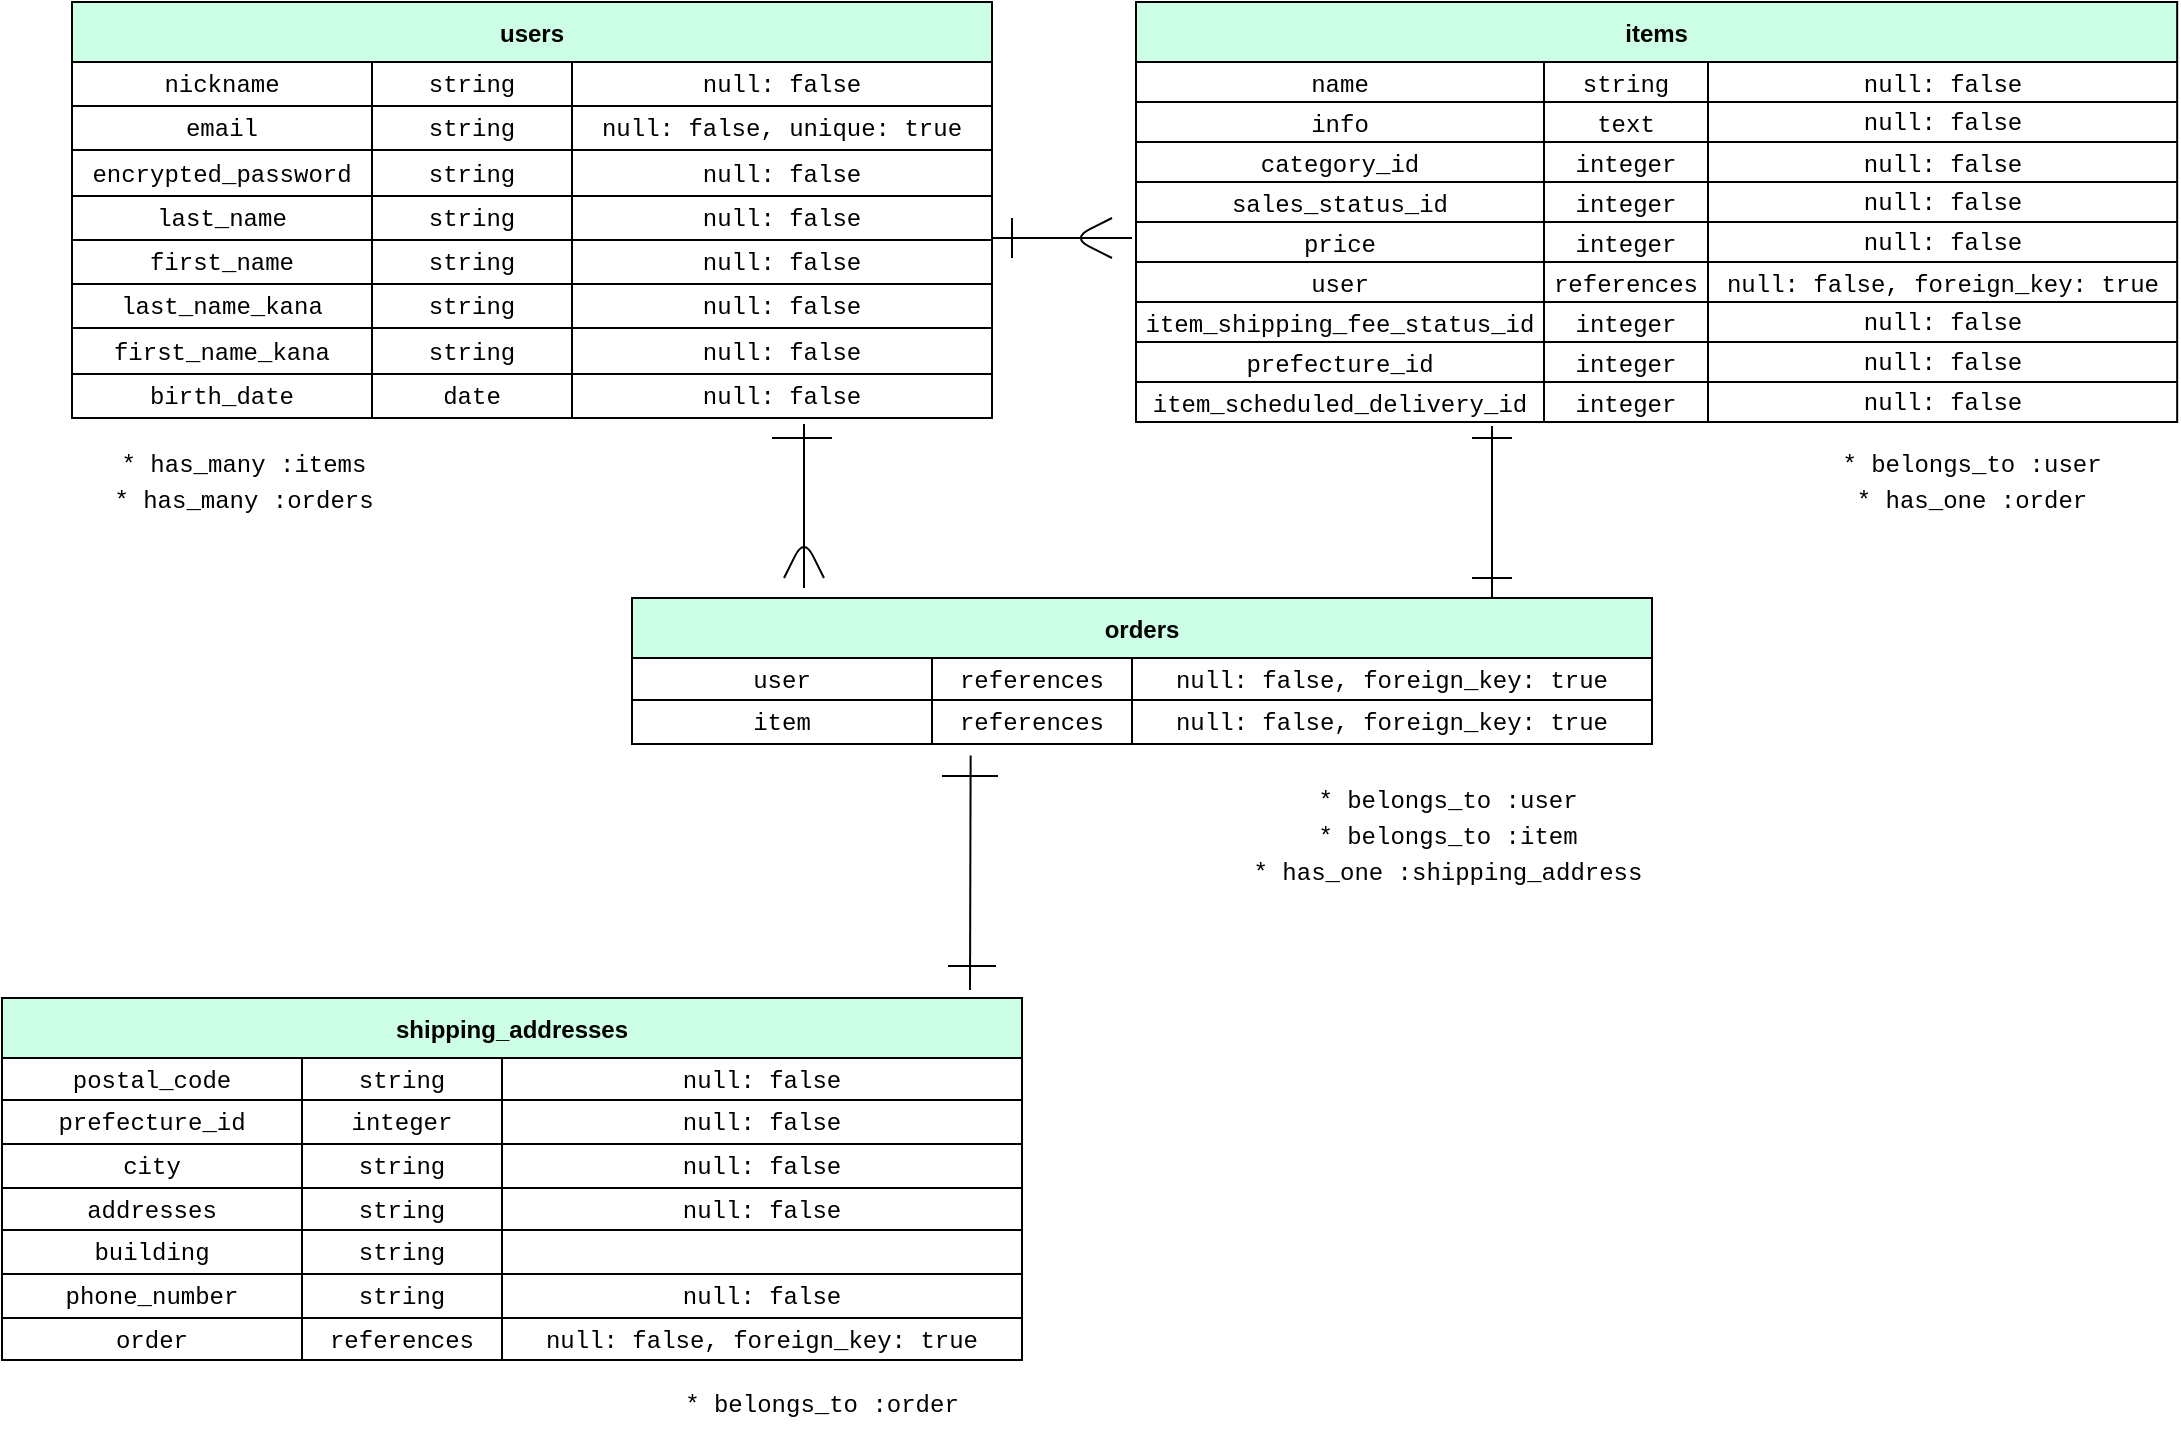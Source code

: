 <mxfile>
    <diagram id="tbQyLyStf-BegaOqwiTd" name="ページ1">
        <mxGraphModel dx="2723" dy="716" grid="0" gridSize="10" guides="1" tooltips="1" connect="1" arrows="1" fold="1" page="1" pageScale="1" pageWidth="1169" pageHeight="827" background="none" math="0" shadow="0">
            <root>
                <mxCell id="0"/>
                <mxCell id="1" parent="0"/>
                <mxCell id="0VASlzIIxc-0mpL93KXF-97" value="" style="shape=partialRectangle;html=1;whiteSpace=wrap;connectable=0;fillColor=none;top=0;left=0;bottom=0;right=0;overflow=hidden;pointerEvents=1;fontColor=#000000;" parent="1" vertex="1">
                    <mxGeometry x="-231" y="121" width="151" height="20" as="geometry"/>
                </mxCell>
                <mxCell id="0VASlzIIxc-0mpL93KXF-100" value="" style="shape=partialRectangle;html=1;whiteSpace=wrap;connectable=0;fillColor=none;top=0;left=0;bottom=0;right=0;overflow=hidden;pointerEvents=1;fontColor=#000000;" parent="1" vertex="1">
                    <mxGeometry x="-221" y="131" width="151" height="20" as="geometry"/>
                </mxCell>
                <mxCell id="0VASlzIIxc-0mpL93KXF-101" value="users" style="shape=table;startSize=30;container=1;collapsible=0;childLayout=tableLayout;fontStyle=1;align=center;pointerEvents=1;strokeWidth=1;fillColor=#CCFFE6;swimlaneFillColor=#ffffff;fontColor=#000000;strokeColor=#000000;" parent="1" vertex="1">
                    <mxGeometry x="-1090" y="53" width="460" height="208" as="geometry"/>
                </mxCell>
                <mxCell id="0VASlzIIxc-0mpL93KXF-102" value="" style="shape=partialRectangle;html=1;whiteSpace=wrap;collapsible=0;dropTarget=0;pointerEvents=0;fillColor=none;top=0;left=0;bottom=0;right=0;points=[[0,0.5],[1,0.5]];portConstraint=eastwest;fontColor=#000000;" parent="0VASlzIIxc-0mpL93KXF-101" vertex="1">
                    <mxGeometry y="30" width="460" height="22" as="geometry"/>
                </mxCell>
                <mxCell id="0VASlzIIxc-0mpL93KXF-103" value="&lt;div style=&quot;font-family: menlo, monaco, &amp;quot;courier new&amp;quot;, monospace; line-height: 18px;&quot;&gt;nickname&lt;/div&gt;" style="shape=partialRectangle;html=1;whiteSpace=wrap;connectable=0;fillColor=none;top=0;left=0;bottom=0;right=0;overflow=hidden;pointerEvents=1;fontColor=#000000;" parent="0VASlzIIxc-0mpL93KXF-102" vertex="1">
                    <mxGeometry width="150" height="22" as="geometry"/>
                </mxCell>
                <mxCell id="0VASlzIIxc-0mpL93KXF-104" value="&lt;div style=&quot;font-family: menlo, monaco, &amp;quot;courier new&amp;quot;, monospace; line-height: 18px;&quot;&gt;string&lt;/div&gt;" style="shape=partialRectangle;html=1;whiteSpace=wrap;connectable=0;fillColor=none;top=0;left=0;bottom=0;right=0;overflow=hidden;pointerEvents=1;fontColor=#000000;" parent="0VASlzIIxc-0mpL93KXF-102" vertex="1">
                    <mxGeometry x="150" width="100" height="22" as="geometry"/>
                </mxCell>
                <mxCell id="0VASlzIIxc-0mpL93KXF-105" value="&lt;div style=&quot;font-family: &amp;#34;menlo&amp;#34; , &amp;#34;monaco&amp;#34; , &amp;#34;courier new&amp;#34; , monospace ; line-height: 18px&quot;&gt;null: false&lt;/div&gt;" style="shape=partialRectangle;html=1;whiteSpace=wrap;connectable=0;fillColor=none;top=0;left=0;bottom=0;right=0;overflow=hidden;pointerEvents=1;fontColor=#000000;" parent="0VASlzIIxc-0mpL93KXF-102" vertex="1">
                    <mxGeometry x="250" width="210" height="22" as="geometry"/>
                </mxCell>
                <mxCell id="0VASlzIIxc-0mpL93KXF-106" value="" style="shape=partialRectangle;html=1;whiteSpace=wrap;collapsible=0;dropTarget=0;pointerEvents=0;fillColor=none;top=0;left=0;bottom=0;right=0;points=[[0,0.5],[1,0.5]];portConstraint=eastwest;fontColor=#000000;" parent="0VASlzIIxc-0mpL93KXF-101" vertex="1">
                    <mxGeometry y="52" width="460" height="22" as="geometry"/>
                </mxCell>
                <mxCell id="0VASlzIIxc-0mpL93KXF-107" value="&lt;div style=&quot;font-family: menlo, monaco, &amp;quot;courier new&amp;quot;, monospace; font-weight: normal; font-size: 12px; line-height: 18px;&quot;&gt;&lt;div style=&quot;font-family: &amp;quot;menlo&amp;quot; , &amp;quot;monaco&amp;quot; , &amp;quot;courier new&amp;quot; , monospace ; line-height: 18px&quot;&gt;email&lt;/div&gt;&lt;/div&gt;" style="shape=partialRectangle;html=1;whiteSpace=wrap;connectable=0;fillColor=none;top=0;left=0;bottom=0;right=0;overflow=hidden;pointerEvents=1;fontColor=#000000;" parent="0VASlzIIxc-0mpL93KXF-106" vertex="1">
                    <mxGeometry width="150" height="22" as="geometry"/>
                </mxCell>
                <mxCell id="0VASlzIIxc-0mpL93KXF-108" value="&lt;div style=&quot;font-family: menlo, monaco, &amp;quot;courier new&amp;quot;, monospace; line-height: 18px;&quot;&gt;string&lt;/div&gt;" style="shape=partialRectangle;html=1;whiteSpace=wrap;connectable=0;fillColor=none;top=0;left=0;bottom=0;right=0;overflow=hidden;pointerEvents=1;fontColor=#000000;" parent="0VASlzIIxc-0mpL93KXF-106" vertex="1">
                    <mxGeometry x="150" width="100" height="22" as="geometry"/>
                </mxCell>
                <mxCell id="0VASlzIIxc-0mpL93KXF-109" value="&lt;span style=&quot;font-family: menlo, monaco, &amp;quot;courier new&amp;quot;, monospace;&quot;&gt;null: false, unique: true&lt;/span&gt;" style="shape=partialRectangle;html=1;whiteSpace=wrap;connectable=0;fillColor=none;top=0;left=0;bottom=0;right=0;overflow=hidden;pointerEvents=1;fontColor=#000000;" parent="0VASlzIIxc-0mpL93KXF-106" vertex="1">
                    <mxGeometry x="250" width="210" height="22" as="geometry"/>
                </mxCell>
                <mxCell id="0VASlzIIxc-0mpL93KXF-110" value="" style="shape=partialRectangle;html=1;whiteSpace=wrap;collapsible=0;dropTarget=0;pointerEvents=0;fillColor=none;top=0;left=0;bottom=0;right=0;points=[[0,0.5],[1,0.5]];portConstraint=eastwest;fontColor=#000000;" parent="0VASlzIIxc-0mpL93KXF-101" vertex="1">
                    <mxGeometry y="74" width="460" height="23" as="geometry"/>
                </mxCell>
                <mxCell id="0VASlzIIxc-0mpL93KXF-111" value="&lt;div style=&quot;font-family: menlo, monaco, &amp;quot;courier new&amp;quot;, monospace; line-height: 18px;&quot;&gt;encrypted_password&lt;/div&gt;" style="shape=partialRectangle;html=1;whiteSpace=wrap;connectable=0;fillColor=none;top=0;left=0;bottom=0;right=0;overflow=hidden;pointerEvents=1;fontColor=#000000;" parent="0VASlzIIxc-0mpL93KXF-110" vertex="1">
                    <mxGeometry width="150" height="23" as="geometry"/>
                </mxCell>
                <mxCell id="0VASlzIIxc-0mpL93KXF-112" value="&lt;div style=&quot;font-family: menlo, monaco, &amp;quot;courier new&amp;quot;, monospace; line-height: 18px;&quot;&gt;string&lt;/div&gt;" style="shape=partialRectangle;html=1;whiteSpace=wrap;connectable=0;fillColor=none;top=0;left=0;bottom=0;right=0;overflow=hidden;pointerEvents=1;fontColor=#000000;" parent="0VASlzIIxc-0mpL93KXF-110" vertex="1">
                    <mxGeometry x="150" width="100" height="23" as="geometry"/>
                </mxCell>
                <mxCell id="0VASlzIIxc-0mpL93KXF-113" value="&lt;meta charset=&quot;utf-8&quot;&gt;&lt;div style=&quot;font-family: menlo, monaco, &amp;quot;courier new&amp;quot;, monospace; font-weight: normal; font-size: 12px; line-height: 18px;&quot;&gt;&lt;div&gt;&lt;span style=&quot;&quot;&gt;null: false&lt;/span&gt;&lt;/div&gt;&lt;/div&gt;" style="shape=partialRectangle;html=1;whiteSpace=wrap;connectable=0;fillColor=none;top=0;left=0;bottom=0;right=0;overflow=hidden;pointerEvents=1;fontColor=#000000;" parent="0VASlzIIxc-0mpL93KXF-110" vertex="1">
                    <mxGeometry x="250" width="210" height="23" as="geometry"/>
                </mxCell>
                <mxCell id="0VASlzIIxc-0mpL93KXF-118" style="shape=partialRectangle;html=1;whiteSpace=wrap;collapsible=0;dropTarget=0;pointerEvents=0;fillColor=none;top=0;left=0;bottom=0;right=0;points=[[0,0.5],[1,0.5]];portConstraint=eastwest;fontColor=#000000;" parent="0VASlzIIxc-0mpL93KXF-101" vertex="1">
                    <mxGeometry y="97" width="460" height="22" as="geometry"/>
                </mxCell>
                <mxCell id="0VASlzIIxc-0mpL93KXF-119" value="&lt;div style=&quot;font-family: menlo, monaco, &amp;quot;courier new&amp;quot;, monospace; line-height: 18px;&quot;&gt;last_name&lt;/div&gt;" style="shape=partialRectangle;html=1;whiteSpace=wrap;connectable=0;fillColor=none;top=0;left=0;bottom=0;right=0;overflow=hidden;pointerEvents=1;fontColor=#000000;" parent="0VASlzIIxc-0mpL93KXF-118" vertex="1">
                    <mxGeometry width="150" height="22" as="geometry"/>
                </mxCell>
                <mxCell id="0VASlzIIxc-0mpL93KXF-120" value="&lt;div style=&quot;font-family: menlo, monaco, &amp;quot;courier new&amp;quot;, monospace; line-height: 18px;&quot;&gt;string&lt;/div&gt;" style="shape=partialRectangle;html=1;whiteSpace=wrap;connectable=0;fillColor=none;top=0;left=0;bottom=0;right=0;overflow=hidden;pointerEvents=1;fontColor=#000000;" parent="0VASlzIIxc-0mpL93KXF-118" vertex="1">
                    <mxGeometry x="150" width="100" height="22" as="geometry"/>
                </mxCell>
                <mxCell id="0VASlzIIxc-0mpL93KXF-121" value="&lt;span style=&quot;font-family: menlo, monaco, &amp;quot;courier new&amp;quot;, monospace;&quot;&gt;null: false&lt;/span&gt;" style="shape=partialRectangle;html=1;whiteSpace=wrap;connectable=0;fillColor=none;top=0;left=0;bottom=0;right=0;overflow=hidden;pointerEvents=1;fontColor=#000000;" parent="0VASlzIIxc-0mpL93KXF-118" vertex="1">
                    <mxGeometry x="250" width="210" height="22" as="geometry"/>
                </mxCell>
                <mxCell id="0VASlzIIxc-0mpL93KXF-122" style="shape=partialRectangle;html=1;whiteSpace=wrap;collapsible=0;dropTarget=0;pointerEvents=0;fillColor=none;top=0;left=0;bottom=0;right=0;points=[[0,0.5],[1,0.5]];portConstraint=eastwest;fontColor=#000000;" parent="0VASlzIIxc-0mpL93KXF-101" vertex="1">
                    <mxGeometry y="119" width="460" height="22" as="geometry"/>
                </mxCell>
                <mxCell id="0VASlzIIxc-0mpL93KXF-123" value="&lt;div style=&quot;font-family: menlo, monaco, &amp;quot;courier new&amp;quot;, monospace; line-height: 18px;&quot;&gt;first_name&lt;/div&gt;" style="shape=partialRectangle;html=1;whiteSpace=wrap;connectable=0;fillColor=none;top=0;left=0;bottom=0;right=0;overflow=hidden;pointerEvents=1;fontColor=#000000;" parent="0VASlzIIxc-0mpL93KXF-122" vertex="1">
                    <mxGeometry width="150" height="22" as="geometry"/>
                </mxCell>
                <mxCell id="0VASlzIIxc-0mpL93KXF-124" value="&lt;div style=&quot;font-family: menlo, monaco, &amp;quot;courier new&amp;quot;, monospace; line-height: 18px;&quot;&gt;string&lt;/div&gt;" style="shape=partialRectangle;html=1;whiteSpace=wrap;connectable=0;fillColor=none;top=0;left=0;bottom=0;right=0;overflow=hidden;pointerEvents=1;fontColor=#000000;" parent="0VASlzIIxc-0mpL93KXF-122" vertex="1">
                    <mxGeometry x="150" width="100" height="22" as="geometry"/>
                </mxCell>
                <mxCell id="0VASlzIIxc-0mpL93KXF-125" value="&lt;span style=&quot;font-family: menlo, monaco, &amp;quot;courier new&amp;quot;, monospace;&quot;&gt;null: false&lt;/span&gt;" style="shape=partialRectangle;html=1;whiteSpace=wrap;connectable=0;fillColor=none;top=0;left=0;bottom=0;right=0;overflow=hidden;pointerEvents=1;fontColor=#000000;" parent="0VASlzIIxc-0mpL93KXF-122" vertex="1">
                    <mxGeometry x="250" width="210" height="22" as="geometry"/>
                </mxCell>
                <mxCell id="0VASlzIIxc-0mpL93KXF-126" style="shape=partialRectangle;html=1;whiteSpace=wrap;collapsible=0;dropTarget=0;pointerEvents=0;fillColor=none;top=0;left=0;bottom=0;right=0;points=[[0,0.5],[1,0.5]];portConstraint=eastwest;fontColor=#000000;" parent="0VASlzIIxc-0mpL93KXF-101" vertex="1">
                    <mxGeometry y="141" width="460" height="22" as="geometry"/>
                </mxCell>
                <mxCell id="0VASlzIIxc-0mpL93KXF-127" value="&lt;div style=&quot;font-family: menlo, monaco, &amp;quot;courier new&amp;quot;, monospace; line-height: 18px;&quot;&gt;last_name_kana&lt;/div&gt;" style="shape=partialRectangle;html=1;whiteSpace=wrap;connectable=0;fillColor=none;top=0;left=0;bottom=0;right=0;overflow=hidden;pointerEvents=1;fontColor=#000000;" parent="0VASlzIIxc-0mpL93KXF-126" vertex="1">
                    <mxGeometry width="150" height="22" as="geometry"/>
                </mxCell>
                <mxCell id="0VASlzIIxc-0mpL93KXF-128" value="&lt;div style=&quot;font-family: menlo, monaco, &amp;quot;courier new&amp;quot;, monospace; line-height: 18px;&quot;&gt;string&lt;/div&gt;" style="shape=partialRectangle;html=1;whiteSpace=wrap;connectable=0;fillColor=none;top=0;left=0;bottom=0;right=0;overflow=hidden;pointerEvents=1;fontColor=#000000;" parent="0VASlzIIxc-0mpL93KXF-126" vertex="1">
                    <mxGeometry x="150" width="100" height="22" as="geometry"/>
                </mxCell>
                <mxCell id="0VASlzIIxc-0mpL93KXF-129" value="&lt;span style=&quot;font-family: menlo, monaco, &amp;quot;courier new&amp;quot;, monospace;&quot;&gt;null: false&lt;/span&gt;" style="shape=partialRectangle;html=1;whiteSpace=wrap;connectable=0;fillColor=none;top=0;left=0;bottom=0;right=0;overflow=hidden;pointerEvents=1;fontColor=#000000;" parent="0VASlzIIxc-0mpL93KXF-126" vertex="1">
                    <mxGeometry x="250" width="210" height="22" as="geometry"/>
                </mxCell>
                <mxCell id="0VASlzIIxc-0mpL93KXF-130" style="shape=partialRectangle;html=1;whiteSpace=wrap;collapsible=0;dropTarget=0;pointerEvents=0;fillColor=none;top=0;left=0;bottom=0;right=0;points=[[0,0.5],[1,0.5]];portConstraint=eastwest;fontColor=#000000;" parent="0VASlzIIxc-0mpL93KXF-101" vertex="1">
                    <mxGeometry y="163" width="460" height="23" as="geometry"/>
                </mxCell>
                <mxCell id="0VASlzIIxc-0mpL93KXF-131" value="&lt;meta charset=&quot;utf-8&quot;&gt;&lt;div style=&quot;font-family: menlo, monaco, &amp;quot;courier new&amp;quot;, monospace; font-weight: normal; font-size: 12px; line-height: 18px;&quot;&gt;&lt;div&gt;&lt;span style=&quot;&quot;&gt;first_name_kana&lt;/span&gt;&lt;/div&gt;&lt;/div&gt;" style="shape=partialRectangle;html=1;whiteSpace=wrap;connectable=0;fillColor=none;top=0;left=0;bottom=0;right=0;overflow=hidden;pointerEvents=1;fontColor=#000000;" parent="0VASlzIIxc-0mpL93KXF-130" vertex="1">
                    <mxGeometry width="150" height="23" as="geometry"/>
                </mxCell>
                <mxCell id="0VASlzIIxc-0mpL93KXF-132" value="&lt;div style=&quot;font-family: menlo, monaco, &amp;quot;courier new&amp;quot;, monospace; line-height: 18px;&quot;&gt;string&lt;/div&gt;" style="shape=partialRectangle;html=1;whiteSpace=wrap;connectable=0;fillColor=none;top=0;left=0;bottom=0;right=0;overflow=hidden;pointerEvents=1;fontColor=#000000;" parent="0VASlzIIxc-0mpL93KXF-130" vertex="1">
                    <mxGeometry x="150" width="100" height="23" as="geometry"/>
                </mxCell>
                <mxCell id="0VASlzIIxc-0mpL93KXF-133" value="&lt;span style=&quot;font-family: menlo, monaco, &amp;quot;courier new&amp;quot;, monospace;&quot;&gt;null: false&lt;/span&gt;" style="shape=partialRectangle;html=1;whiteSpace=wrap;connectable=0;fillColor=none;top=0;left=0;bottom=0;right=0;overflow=hidden;pointerEvents=1;fontColor=#000000;" parent="0VASlzIIxc-0mpL93KXF-130" vertex="1">
                    <mxGeometry x="250" width="210" height="23" as="geometry"/>
                </mxCell>
                <mxCell id="0VASlzIIxc-0mpL93KXF-134" style="shape=partialRectangle;html=1;whiteSpace=wrap;collapsible=0;dropTarget=0;pointerEvents=0;fillColor=none;top=0;left=0;bottom=0;right=0;points=[[0,0.5],[1,0.5]];portConstraint=eastwest;fontColor=#000000;" parent="0VASlzIIxc-0mpL93KXF-101" vertex="1">
                    <mxGeometry y="186" width="460" height="22" as="geometry"/>
                </mxCell>
                <mxCell id="0VASlzIIxc-0mpL93KXF-135" value="&lt;div style=&quot;font-family: &amp;#34;menlo&amp;#34; , &amp;#34;monaco&amp;#34; , &amp;#34;courier new&amp;#34; , monospace ; line-height: 18px&quot;&gt;birth_date&lt;/div&gt;" style="shape=partialRectangle;html=1;whiteSpace=wrap;connectable=0;fillColor=none;top=0;left=0;bottom=0;right=0;overflow=hidden;pointerEvents=1;fontColor=#000000;" parent="0VASlzIIxc-0mpL93KXF-134" vertex="1">
                    <mxGeometry width="150" height="22" as="geometry"/>
                </mxCell>
                <mxCell id="0VASlzIIxc-0mpL93KXF-136" value="&lt;div style=&quot;font-family: &amp;#34;menlo&amp;#34; , &amp;#34;monaco&amp;#34; , &amp;#34;courier new&amp;#34; , monospace ; line-height: 18px&quot;&gt;&lt;div style=&quot;font-family: &amp;#34;menlo&amp;#34; , &amp;#34;monaco&amp;#34; , &amp;#34;courier new&amp;#34; , monospace ; line-height: 18px&quot;&gt;date&lt;/div&gt;&lt;/div&gt;" style="shape=partialRectangle;html=1;whiteSpace=wrap;connectable=0;fillColor=none;top=0;left=0;bottom=0;right=0;overflow=hidden;pointerEvents=1;fontColor=#000000;" parent="0VASlzIIxc-0mpL93KXF-134" vertex="1">
                    <mxGeometry x="150" width="100" height="22" as="geometry"/>
                </mxCell>
                <mxCell id="0VASlzIIxc-0mpL93KXF-137" value="&lt;span style=&quot;font-family: menlo, monaco, &amp;quot;courier new&amp;quot;, monospace;&quot;&gt;null: false&lt;/span&gt;" style="shape=partialRectangle;html=1;whiteSpace=wrap;connectable=0;fillColor=none;top=0;left=0;bottom=0;right=0;overflow=hidden;pointerEvents=1;fontColor=#000000;" parent="0VASlzIIxc-0mpL93KXF-134" vertex="1">
                    <mxGeometry x="250" width="210" height="22" as="geometry"/>
                </mxCell>
                <mxCell id="0VASlzIIxc-0mpL93KXF-188" value="items" style="shape=table;startSize=30;container=1;collapsible=0;childLayout=tableLayout;fontStyle=1;align=center;pointerEvents=1;strokeWidth=1;fillColor=#CCFFE6;swimlaneFillColor=#ffffff;fontColor=#000000;strokeColor=#000000;" parent="1" vertex="1">
                    <mxGeometry x="-558" y="53" width="520.583" height="210" as="geometry"/>
                </mxCell>
                <mxCell id="0VASlzIIxc-0mpL93KXF-189" value="" style="shape=partialRectangle;html=1;whiteSpace=wrap;collapsible=0;dropTarget=0;pointerEvents=0;fillColor=none;top=0;left=0;bottom=0;right=0;points=[[0,0.5],[1,0.5]];portConstraint=eastwest;fontColor=#000000;" parent="0VASlzIIxc-0mpL93KXF-188" vertex="1">
                    <mxGeometry y="30" width="520.583" height="20" as="geometry"/>
                </mxCell>
                <mxCell id="0VASlzIIxc-0mpL93KXF-190" value="&lt;div style=&quot;font-family: menlo, monaco, &amp;quot;courier new&amp;quot;, monospace; line-height: 18px;&quot;&gt;name&lt;/div&gt;" style="shape=partialRectangle;html=1;whiteSpace=wrap;connectable=0;fillColor=none;top=0;left=0;bottom=0;right=0;overflow=hidden;pointerEvents=1;fontColor=#000000;" parent="0VASlzIIxc-0mpL93KXF-189" vertex="1">
                    <mxGeometry width="204" height="20" as="geometry"/>
                </mxCell>
                <mxCell id="0VASlzIIxc-0mpL93KXF-191" value="&lt;div style=&quot;font-family: menlo, monaco, &amp;quot;courier new&amp;quot;, monospace; line-height: 18px;&quot;&gt;string&lt;/div&gt;" style="shape=partialRectangle;html=1;whiteSpace=wrap;connectable=0;fillColor=none;top=0;left=0;bottom=0;right=0;overflow=hidden;pointerEvents=1;fontColor=#000000;" parent="0VASlzIIxc-0mpL93KXF-189" vertex="1">
                    <mxGeometry x="204" width="82" height="20" as="geometry"/>
                </mxCell>
                <mxCell id="0VASlzIIxc-0mpL93KXF-192" value="&lt;div style=&quot;font-family: menlo, monaco, &amp;quot;courier new&amp;quot;, monospace; line-height: 18px;&quot;&gt;null: false&lt;br&gt;&lt;/div&gt;" style="shape=partialRectangle;html=1;whiteSpace=wrap;connectable=0;fillColor=none;top=0;left=0;bottom=0;right=0;overflow=hidden;pointerEvents=1;fontColor=#000000;" parent="0VASlzIIxc-0mpL93KXF-189" vertex="1">
                    <mxGeometry x="286" width="235" height="20" as="geometry"/>
                </mxCell>
                <mxCell id="0VASlzIIxc-0mpL93KXF-193" value="" style="shape=partialRectangle;html=1;whiteSpace=wrap;collapsible=0;dropTarget=0;pointerEvents=0;fillColor=none;top=0;left=0;bottom=0;right=0;points=[[0,0.5],[1,0.5]];portConstraint=eastwest;fontColor=#000000;" parent="0VASlzIIxc-0mpL93KXF-188" vertex="1">
                    <mxGeometry y="50" width="520.583" height="20" as="geometry"/>
                </mxCell>
                <mxCell id="0VASlzIIxc-0mpL93KXF-194" value="&lt;div style=&quot;font-family: menlo, monaco, &amp;quot;courier new&amp;quot;, monospace; font-weight: normal; font-size: 12px; line-height: 18px;&quot;&gt;&lt;div style=&quot;font-family: &amp;quot;menlo&amp;quot; , &amp;quot;monaco&amp;quot; , &amp;quot;courier new&amp;quot; , monospace ; line-height: 18px&quot;&gt;info&lt;/div&gt;&lt;/div&gt;" style="shape=partialRectangle;html=1;whiteSpace=wrap;connectable=0;fillColor=none;top=0;left=0;bottom=0;right=0;overflow=hidden;pointerEvents=1;fontColor=#000000;" parent="0VASlzIIxc-0mpL93KXF-193" vertex="1">
                    <mxGeometry width="204" height="20" as="geometry"/>
                </mxCell>
                <mxCell id="0VASlzIIxc-0mpL93KXF-195" value="&lt;div style=&quot;font-family: menlo, monaco, &amp;quot;courier new&amp;quot;, monospace; line-height: 18px;&quot;&gt;text&lt;/div&gt;" style="shape=partialRectangle;html=1;whiteSpace=wrap;connectable=0;fillColor=none;top=0;left=0;bottom=0;right=0;overflow=hidden;pointerEvents=1;fontColor=#000000;" parent="0VASlzIIxc-0mpL93KXF-193" vertex="1">
                    <mxGeometry x="204" width="82" height="20" as="geometry"/>
                </mxCell>
                <mxCell id="0VASlzIIxc-0mpL93KXF-196" value="&lt;span style=&quot;font-family: menlo, monaco, &amp;quot;courier new&amp;quot;, monospace;&quot;&gt;null: false&lt;/span&gt;" style="shape=partialRectangle;html=1;whiteSpace=wrap;connectable=0;fillColor=none;top=0;left=0;bottom=0;right=0;overflow=hidden;pointerEvents=1;fontColor=#000000;" parent="0VASlzIIxc-0mpL93KXF-193" vertex="1">
                    <mxGeometry x="286" width="235" height="20" as="geometry"/>
                </mxCell>
                <mxCell id="0VASlzIIxc-0mpL93KXF-197" value="" style="shape=partialRectangle;html=1;whiteSpace=wrap;collapsible=0;dropTarget=0;pointerEvents=0;fillColor=none;top=0;left=0;bottom=0;right=0;points=[[0,0.5],[1,0.5]];portConstraint=eastwest;fontColor=#000000;" parent="0VASlzIIxc-0mpL93KXF-188" vertex="1">
                    <mxGeometry y="70" width="520.583" height="20" as="geometry"/>
                </mxCell>
                <mxCell id="0VASlzIIxc-0mpL93KXF-198" value="&lt;div style=&quot;font-family: &amp;#34;menlo&amp;#34; , &amp;#34;monaco&amp;#34; , &amp;#34;courier new&amp;#34; , monospace ; line-height: 18px&quot;&gt;category_id&lt;/div&gt;" style="shape=partialRectangle;html=1;whiteSpace=wrap;connectable=0;fillColor=none;top=0;left=0;bottom=0;right=0;overflow=hidden;pointerEvents=1;fontColor=#000000;" parent="0VASlzIIxc-0mpL93KXF-197" vertex="1">
                    <mxGeometry width="204" height="20" as="geometry"/>
                </mxCell>
                <mxCell id="0VASlzIIxc-0mpL93KXF-199" value="&lt;div style=&quot;font-family: &amp;#34;menlo&amp;#34; , &amp;#34;monaco&amp;#34; , &amp;#34;courier new&amp;#34; , monospace ; line-height: 18px&quot;&gt;integer&lt;/div&gt;" style="shape=partialRectangle;html=1;whiteSpace=wrap;connectable=0;fillColor=none;top=0;left=0;bottom=0;right=0;overflow=hidden;pointerEvents=1;fontColor=#000000;" parent="0VASlzIIxc-0mpL93KXF-197" vertex="1">
                    <mxGeometry x="204" width="82" height="20" as="geometry"/>
                </mxCell>
                <mxCell id="0VASlzIIxc-0mpL93KXF-200" value="&lt;meta charset=&quot;utf-8&quot;&gt;&lt;div style=&quot;font-family: menlo, monaco, &amp;quot;courier new&amp;quot;, monospace; font-weight: normal; font-size: 12px; line-height: 18px;&quot;&gt;&lt;div&gt;&lt;span style=&quot;&quot;&gt;null: false&lt;/span&gt;&lt;/div&gt;&lt;/div&gt;" style="shape=partialRectangle;html=1;whiteSpace=wrap;connectable=0;fillColor=none;top=0;left=0;bottom=0;right=0;overflow=hidden;pointerEvents=1;fontColor=#000000;" parent="0VASlzIIxc-0mpL93KXF-197" vertex="1">
                    <mxGeometry x="286" width="235" height="20" as="geometry"/>
                </mxCell>
                <mxCell id="0VASlzIIxc-0mpL93KXF-201" style="shape=partialRectangle;html=1;whiteSpace=wrap;collapsible=0;dropTarget=0;pointerEvents=0;fillColor=none;top=0;left=0;bottom=0;right=0;points=[[0,0.5],[1,0.5]];portConstraint=eastwest;fontColor=#000000;" parent="0VASlzIIxc-0mpL93KXF-188" vertex="1">
                    <mxGeometry y="90" width="520.583" height="20" as="geometry"/>
                </mxCell>
                <mxCell id="0VASlzIIxc-0mpL93KXF-202" value="&lt;div style=&quot;font-family: &amp;#34;menlo&amp;#34; , &amp;#34;monaco&amp;#34; , &amp;#34;courier new&amp;#34; , monospace ; line-height: 18px&quot;&gt;&lt;div style=&quot;font-family: &amp;#34;menlo&amp;#34; , &amp;#34;monaco&amp;#34; , &amp;#34;courier new&amp;#34; , monospace ; line-height: 18px&quot;&gt;sales_status_id&lt;/div&gt;&lt;/div&gt;" style="shape=partialRectangle;html=1;whiteSpace=wrap;connectable=0;fillColor=none;top=0;left=0;bottom=0;right=0;overflow=hidden;pointerEvents=1;fontColor=#000000;" parent="0VASlzIIxc-0mpL93KXF-201" vertex="1">
                    <mxGeometry width="204" height="20" as="geometry"/>
                </mxCell>
                <mxCell id="0VASlzIIxc-0mpL93KXF-203" value="&lt;div style=&quot;font-family: &amp;#34;menlo&amp;#34; , &amp;#34;monaco&amp;#34; , &amp;#34;courier new&amp;#34; , monospace ; line-height: 18px&quot;&gt;integer&lt;/div&gt;" style="shape=partialRectangle;html=1;whiteSpace=wrap;connectable=0;fillColor=none;top=0;left=0;bottom=0;right=0;overflow=hidden;pointerEvents=1;fontColor=#000000;" parent="0VASlzIIxc-0mpL93KXF-201" vertex="1">
                    <mxGeometry x="204" width="82" height="20" as="geometry"/>
                </mxCell>
                <mxCell id="0VASlzIIxc-0mpL93KXF-204" value="&lt;span style=&quot;font-family: menlo, monaco, &amp;quot;courier new&amp;quot;, monospace;&quot;&gt;null: false&lt;/span&gt;" style="shape=partialRectangle;html=1;whiteSpace=wrap;connectable=0;fillColor=none;top=0;left=0;bottom=0;right=0;overflow=hidden;pointerEvents=1;fontColor=#000000;" parent="0VASlzIIxc-0mpL93KXF-201" vertex="1">
                    <mxGeometry x="286" width="235" height="20" as="geometry"/>
                </mxCell>
                <mxCell id="0VASlzIIxc-0mpL93KXF-205" style="shape=partialRectangle;html=1;whiteSpace=wrap;collapsible=0;dropTarget=0;pointerEvents=0;fillColor=none;top=0;left=0;bottom=0;right=0;points=[[0,0.5],[1,0.5]];portConstraint=eastwest;fontColor=#000000;" parent="0VASlzIIxc-0mpL93KXF-188" vertex="1">
                    <mxGeometry y="110" width="520.583" height="20" as="geometry"/>
                </mxCell>
                <mxCell id="0VASlzIIxc-0mpL93KXF-206" value="&lt;div style=&quot;font-family: menlo, monaco, &amp;quot;courier new&amp;quot;, monospace; line-height: 18px;&quot;&gt;&lt;div style=&quot;font-family: &amp;quot;menlo&amp;quot; , &amp;quot;monaco&amp;quot; , &amp;quot;courier new&amp;quot; , monospace ; line-height: 18px&quot;&gt;price&lt;/div&gt;&lt;/div&gt;" style="shape=partialRectangle;html=1;whiteSpace=wrap;connectable=0;fillColor=none;top=0;left=0;bottom=0;right=0;overflow=hidden;pointerEvents=1;fontColor=#000000;" parent="0VASlzIIxc-0mpL93KXF-205" vertex="1">
                    <mxGeometry width="204" height="20" as="geometry"/>
                </mxCell>
                <mxCell id="0VASlzIIxc-0mpL93KXF-207" value="&lt;div style=&quot;font-family: menlo, monaco, &amp;quot;courier new&amp;quot;, monospace; line-height: 18px;&quot;&gt;&lt;div style=&quot;font-family: &amp;quot;menlo&amp;quot; , &amp;quot;monaco&amp;quot; , &amp;quot;courier new&amp;quot; , monospace ; line-height: 18px&quot;&gt;integer&lt;/div&gt;&lt;/div&gt;" style="shape=partialRectangle;html=1;whiteSpace=wrap;connectable=0;fillColor=none;top=0;left=0;bottom=0;right=0;overflow=hidden;pointerEvents=1;fontColor=#000000;" parent="0VASlzIIxc-0mpL93KXF-205" vertex="1">
                    <mxGeometry x="204" width="82" height="20" as="geometry"/>
                </mxCell>
                <mxCell id="0VASlzIIxc-0mpL93KXF-208" value="&lt;span style=&quot;font-family: menlo, monaco, &amp;quot;courier new&amp;quot;, monospace;&quot;&gt;null: false&lt;/span&gt;" style="shape=partialRectangle;html=1;whiteSpace=wrap;connectable=0;fillColor=none;top=0;left=0;bottom=0;right=0;overflow=hidden;pointerEvents=1;fontColor=#000000;" parent="0VASlzIIxc-0mpL93KXF-205" vertex="1">
                    <mxGeometry x="286" width="235" height="20" as="geometry"/>
                </mxCell>
                <mxCell id="0VASlzIIxc-0mpL93KXF-209" style="shape=partialRectangle;html=1;whiteSpace=wrap;collapsible=0;dropTarget=0;pointerEvents=0;fillColor=none;top=0;left=0;bottom=0;right=0;points=[[0,0.5],[1,0.5]];portConstraint=eastwest;fontColor=#000000;" parent="0VASlzIIxc-0mpL93KXF-188" vertex="1">
                    <mxGeometry y="130" width="520.583" height="20" as="geometry"/>
                </mxCell>
                <mxCell id="0VASlzIIxc-0mpL93KXF-210" value="&lt;div style=&quot;font-family: menlo, monaco, &amp;quot;courier new&amp;quot;, monospace; line-height: 18px;&quot;&gt;&lt;div style=&quot;font-family: &amp;quot;menlo&amp;quot; , &amp;quot;monaco&amp;quot; , &amp;quot;courier new&amp;quot; , monospace ; line-height: 18px&quot;&gt;user&lt;/div&gt;&lt;/div&gt;" style="shape=partialRectangle;html=1;whiteSpace=wrap;connectable=0;fillColor=none;top=0;left=0;bottom=0;right=0;overflow=hidden;pointerEvents=1;fontColor=#000000;" parent="0VASlzIIxc-0mpL93KXF-209" vertex="1">
                    <mxGeometry width="204" height="20" as="geometry"/>
                </mxCell>
                <mxCell id="0VASlzIIxc-0mpL93KXF-211" value="&lt;div style=&quot;font-family: menlo, monaco, &amp;quot;courier new&amp;quot;, monospace; line-height: 18px;&quot;&gt;&lt;div style=&quot;font-family: &amp;quot;menlo&amp;quot; , &amp;quot;monaco&amp;quot; , &amp;quot;courier new&amp;quot; , monospace ; line-height: 18px&quot;&gt;references&lt;/div&gt;&lt;/div&gt;" style="shape=partialRectangle;html=1;whiteSpace=wrap;connectable=0;fillColor=none;top=0;left=0;bottom=0;right=0;overflow=hidden;pointerEvents=1;fontColor=#000000;" parent="0VASlzIIxc-0mpL93KXF-209" vertex="1">
                    <mxGeometry x="204" width="82" height="20" as="geometry"/>
                </mxCell>
                <mxCell id="0VASlzIIxc-0mpL93KXF-212" value="&lt;div style=&quot;font-family: menlo, monaco, &amp;quot;courier new&amp;quot;, monospace; line-height: 18px;&quot;&gt;null: false, foreign_key: true&lt;/div&gt;" style="shape=partialRectangle;html=1;whiteSpace=wrap;connectable=0;fillColor=none;top=0;left=0;bottom=0;right=0;overflow=hidden;pointerEvents=1;fontColor=#000000;" parent="0VASlzIIxc-0mpL93KXF-209" vertex="1">
                    <mxGeometry x="286" width="235" height="20" as="geometry"/>
                </mxCell>
                <mxCell id="0VASlzIIxc-0mpL93KXF-213" style="shape=partialRectangle;html=1;whiteSpace=wrap;collapsible=0;dropTarget=0;pointerEvents=0;fillColor=none;top=0;left=0;bottom=0;right=0;points=[[0,0.5],[1,0.5]];portConstraint=eastwest;fontColor=#000000;" parent="0VASlzIIxc-0mpL93KXF-188" vertex="1">
                    <mxGeometry y="150" width="520.583" height="20" as="geometry"/>
                </mxCell>
                <mxCell id="0VASlzIIxc-0mpL93KXF-214" value="&lt;div style=&quot;font-family: &amp;#34;menlo&amp;#34; , &amp;#34;monaco&amp;#34; , &amp;#34;courier new&amp;#34; , monospace ; font-weight: normal ; font-size: 12px ; line-height: 18px&quot;&gt;&lt;div style=&quot;font-family: &amp;#34;menlo&amp;#34; , &amp;#34;monaco&amp;#34; , &amp;#34;courier new&amp;#34; , monospace ; line-height: 18px&quot;&gt;item_shipping_fee_status_id&lt;/div&gt;&lt;/div&gt;" style="shape=partialRectangle;html=1;whiteSpace=wrap;connectable=0;fillColor=none;top=0;left=0;bottom=0;right=0;overflow=hidden;pointerEvents=1;fontColor=#000000;" parent="0VASlzIIxc-0mpL93KXF-213" vertex="1">
                    <mxGeometry width="204" height="20" as="geometry"/>
                </mxCell>
                <mxCell id="0VASlzIIxc-0mpL93KXF-215" value="&lt;div style=&quot;font-family: &amp;#34;menlo&amp;#34; , &amp;#34;monaco&amp;#34; , &amp;#34;courier new&amp;#34; , monospace ; line-height: 18px&quot;&gt;integer&lt;/div&gt;" style="shape=partialRectangle;html=1;whiteSpace=wrap;connectable=0;fillColor=none;top=0;left=0;bottom=0;right=0;overflow=hidden;pointerEvents=1;fontColor=#000000;" parent="0VASlzIIxc-0mpL93KXF-213" vertex="1">
                    <mxGeometry x="204" width="82" height="20" as="geometry"/>
                </mxCell>
                <mxCell id="0VASlzIIxc-0mpL93KXF-216" value="&lt;span style=&quot;font-family: menlo, monaco, &amp;quot;courier new&amp;quot;, monospace;&quot;&gt;null: false&lt;/span&gt;" style="shape=partialRectangle;html=1;whiteSpace=wrap;connectable=0;fillColor=none;top=0;left=0;bottom=0;right=0;overflow=hidden;pointerEvents=1;fontColor=#000000;" parent="0VASlzIIxc-0mpL93KXF-213" vertex="1">
                    <mxGeometry x="286" width="235" height="20" as="geometry"/>
                </mxCell>
                <mxCell id="0VASlzIIxc-0mpL93KXF-217" style="shape=partialRectangle;html=1;whiteSpace=wrap;collapsible=0;dropTarget=0;pointerEvents=0;fillColor=none;top=0;left=0;bottom=0;right=0;points=[[0,0.5],[1,0.5]];portConstraint=eastwest;fontColor=#000000;" parent="0VASlzIIxc-0mpL93KXF-188" vertex="1">
                    <mxGeometry y="170" width="520.583" height="20" as="geometry"/>
                </mxCell>
                <mxCell id="0VASlzIIxc-0mpL93KXF-218" value="&lt;div style=&quot;font-family: &amp;#34;menlo&amp;#34; , &amp;#34;monaco&amp;#34; , &amp;#34;courier new&amp;#34; , monospace ; line-height: 18px&quot;&gt;&lt;div style=&quot;font-family: &amp;#34;menlo&amp;#34; , &amp;#34;monaco&amp;#34; , &amp;#34;courier new&amp;#34; , monospace ; line-height: 18px&quot;&gt;prefecture_id&lt;/div&gt;&lt;/div&gt;" style="shape=partialRectangle;html=1;whiteSpace=wrap;connectable=0;fillColor=none;top=0;left=0;bottom=0;right=0;overflow=hidden;pointerEvents=1;fontColor=#000000;" parent="0VASlzIIxc-0mpL93KXF-217" vertex="1">
                    <mxGeometry width="204" height="20" as="geometry"/>
                </mxCell>
                <mxCell id="0VASlzIIxc-0mpL93KXF-219" value="&lt;div style=&quot;font-family: &amp;#34;menlo&amp;#34; , &amp;#34;monaco&amp;#34; , &amp;#34;courier new&amp;#34; , monospace ; line-height: 18px&quot;&gt;&lt;div style=&quot;font-family: &amp;#34;menlo&amp;#34; , &amp;#34;monaco&amp;#34; , &amp;#34;courier new&amp;#34; , monospace ; line-height: 18px&quot;&gt;&lt;div style=&quot;font-family: &amp;#34;menlo&amp;#34; , &amp;#34;monaco&amp;#34; , &amp;#34;courier new&amp;#34; , monospace ; line-height: 18px&quot;&gt;integer&lt;/div&gt;&lt;/div&gt;&lt;/div&gt;" style="shape=partialRectangle;html=1;whiteSpace=wrap;connectable=0;fillColor=none;top=0;left=0;bottom=0;right=0;overflow=hidden;pointerEvents=1;fontColor=#000000;" parent="0VASlzIIxc-0mpL93KXF-217" vertex="1">
                    <mxGeometry x="204" width="82" height="20" as="geometry"/>
                </mxCell>
                <mxCell id="0VASlzIIxc-0mpL93KXF-220" value="&lt;span style=&quot;font-family: menlo, monaco, &amp;quot;courier new&amp;quot;, monospace;&quot;&gt;null: false&lt;/span&gt;" style="shape=partialRectangle;html=1;whiteSpace=wrap;connectable=0;fillColor=none;top=0;left=0;bottom=0;right=0;overflow=hidden;pointerEvents=1;fontColor=#000000;" parent="0VASlzIIxc-0mpL93KXF-217" vertex="1">
                    <mxGeometry x="286" width="235" height="20" as="geometry"/>
                </mxCell>
                <mxCell id="0VASlzIIxc-0mpL93KXF-221" style="shape=partialRectangle;html=1;whiteSpace=wrap;collapsible=0;dropTarget=0;pointerEvents=0;fillColor=none;top=0;left=0;bottom=0;right=0;points=[[0,0.5],[1,0.5]];portConstraint=eastwest;fontColor=#000000;" parent="0VASlzIIxc-0mpL93KXF-188" vertex="1">
                    <mxGeometry y="190" width="520.583" height="20" as="geometry"/>
                </mxCell>
                <mxCell id="0VASlzIIxc-0mpL93KXF-222" value="&lt;div style=&quot;font-family: &amp;#34;menlo&amp;#34; , &amp;#34;monaco&amp;#34; , &amp;#34;courier new&amp;#34; , monospace ; line-height: 18px&quot;&gt;&lt;div style=&quot;font-family: &amp;#34;menlo&amp;#34; , &amp;#34;monaco&amp;#34; , &amp;#34;courier new&amp;#34; , monospace ; line-height: 18px&quot;&gt;&lt;div style=&quot;font-family: &amp;#34;menlo&amp;#34; , &amp;#34;monaco&amp;#34; , &amp;#34;courier new&amp;#34; , monospace ; line-height: 18px&quot;&gt;item_scheduled_delivery_id&lt;/div&gt;&lt;/div&gt;&lt;/div&gt;" style="shape=partialRectangle;html=1;whiteSpace=wrap;connectable=0;fillColor=none;top=0;left=0;bottom=0;right=0;overflow=hidden;pointerEvents=1;fontColor=#000000;" parent="0VASlzIIxc-0mpL93KXF-221" vertex="1">
                    <mxGeometry width="204" height="20" as="geometry"/>
                </mxCell>
                <mxCell id="0VASlzIIxc-0mpL93KXF-223" value="&lt;div style=&quot;font-family: &amp;#34;menlo&amp;#34; , &amp;#34;monaco&amp;#34; , &amp;#34;courier new&amp;#34; , monospace ; line-height: 18px&quot;&gt;&lt;div style=&quot;font-family: &amp;#34;menlo&amp;#34; , &amp;#34;monaco&amp;#34; , &amp;#34;courier new&amp;#34; , monospace ; line-height: 18px&quot;&gt;integer&lt;/div&gt;&lt;/div&gt;" style="shape=partialRectangle;html=1;whiteSpace=wrap;connectable=0;fillColor=none;top=0;left=0;bottom=0;right=0;overflow=hidden;pointerEvents=1;fontColor=#000000;" parent="0VASlzIIxc-0mpL93KXF-221" vertex="1">
                    <mxGeometry x="204" width="82" height="20" as="geometry"/>
                </mxCell>
                <mxCell id="0VASlzIIxc-0mpL93KXF-224" value="&lt;span style=&quot;font-family: menlo, monaco, &amp;quot;courier new&amp;quot;, monospace;&quot;&gt;null: false&lt;/span&gt;" style="shape=partialRectangle;html=1;whiteSpace=wrap;connectable=0;fillColor=none;top=0;left=0;bottom=0;right=0;overflow=hidden;pointerEvents=1;fontColor=#000000;" parent="0VASlzIIxc-0mpL93KXF-221" vertex="1">
                    <mxGeometry x="286" width="235" height="20" as="geometry"/>
                </mxCell>
                <mxCell id="0VASlzIIxc-0mpL93KXF-229" value="orders" style="shape=table;startSize=30;container=1;collapsible=0;childLayout=tableLayout;fontStyle=1;align=center;pointerEvents=1;strokeWidth=1;fillColor=#CCFFE6;swimlaneFillColor=#ffffff;fontColor=#000000;strokeColor=#000000;" parent="1" vertex="1">
                    <mxGeometry x="-810" y="351" width="510" height="73" as="geometry"/>
                </mxCell>
                <mxCell id="0VASlzIIxc-0mpL93KXF-274" style="shape=partialRectangle;html=1;whiteSpace=wrap;collapsible=0;dropTarget=0;pointerEvents=0;fillColor=none;top=0;left=0;bottom=0;right=0;points=[[0,0.5],[1,0.5]];portConstraint=eastwest;fontColor=#000000;" parent="0VASlzIIxc-0mpL93KXF-229" vertex="1">
                    <mxGeometry y="30" width="510" height="21" as="geometry"/>
                </mxCell>
                <mxCell id="0VASlzIIxc-0mpL93KXF-275" value="&lt;div style=&quot;font-family: menlo, monaco, &amp;quot;courier new&amp;quot;, monospace; line-height: 18px;&quot;&gt;user&lt;/div&gt;" style="shape=partialRectangle;html=1;whiteSpace=wrap;connectable=0;fillColor=none;top=0;left=0;bottom=0;right=0;overflow=hidden;pointerEvents=1;fontColor=#000000;" parent="0VASlzIIxc-0mpL93KXF-274" vertex="1">
                    <mxGeometry width="150" height="21" as="geometry"/>
                </mxCell>
                <mxCell id="0VASlzIIxc-0mpL93KXF-276" value="&lt;div style=&quot;font-family: menlo, monaco, &amp;quot;courier new&amp;quot;, monospace; line-height: 18px;&quot;&gt;references&lt;/div&gt;" style="shape=partialRectangle;html=1;whiteSpace=wrap;connectable=0;fillColor=none;top=0;left=0;bottom=0;right=0;overflow=hidden;pointerEvents=1;fontColor=#000000;" parent="0VASlzIIxc-0mpL93KXF-274" vertex="1">
                    <mxGeometry x="150" width="100" height="21" as="geometry"/>
                </mxCell>
                <mxCell id="0VASlzIIxc-0mpL93KXF-277" value="&lt;div style=&quot;font-family: menlo, monaco, &amp;quot;courier new&amp;quot;, monospace; line-height: 18px;&quot;&gt;null: false, foreign_key: true&lt;/div&gt;" style="shape=partialRectangle;html=1;whiteSpace=wrap;connectable=0;fillColor=none;top=0;left=0;bottom=0;right=0;overflow=hidden;pointerEvents=1;fontColor=#000000;" parent="0VASlzIIxc-0mpL93KXF-274" vertex="1">
                    <mxGeometry x="250" width="260" height="21" as="geometry"/>
                </mxCell>
                <mxCell id="0VASlzIIxc-0mpL93KXF-270" style="shape=partialRectangle;html=1;whiteSpace=wrap;collapsible=0;dropTarget=0;pointerEvents=0;fillColor=none;top=0;left=0;bottom=0;right=0;points=[[0,0.5],[1,0.5]];portConstraint=eastwest;fontColor=#000000;" parent="0VASlzIIxc-0mpL93KXF-229" vertex="1">
                    <mxGeometry y="51" width="510" height="22" as="geometry"/>
                </mxCell>
                <mxCell id="0VASlzIIxc-0mpL93KXF-271" value="&lt;div style=&quot;font-family: menlo, monaco, &amp;quot;courier new&amp;quot;, monospace; line-height: 18px;&quot;&gt;item&lt;/div&gt;" style="shape=partialRectangle;html=1;whiteSpace=wrap;connectable=0;fillColor=none;top=0;left=0;bottom=0;right=0;overflow=hidden;pointerEvents=1;fontColor=#000000;" parent="0VASlzIIxc-0mpL93KXF-270" vertex="1">
                    <mxGeometry width="150" height="22" as="geometry"/>
                </mxCell>
                <mxCell id="0VASlzIIxc-0mpL93KXF-272" value="&lt;div style=&quot;font-family: menlo, monaco, &amp;quot;courier new&amp;quot;, monospace; line-height: 18px;&quot;&gt;references&lt;/div&gt;" style="shape=partialRectangle;html=1;whiteSpace=wrap;connectable=0;fillColor=none;top=0;left=0;bottom=0;right=0;overflow=hidden;pointerEvents=1;fontColor=#000000;" parent="0VASlzIIxc-0mpL93KXF-270" vertex="1">
                    <mxGeometry x="150" width="100" height="22" as="geometry"/>
                </mxCell>
                <mxCell id="0VASlzIIxc-0mpL93KXF-273" value="&lt;div style=&quot;font-family: menlo, monaco, &amp;quot;courier new&amp;quot;, monospace; line-height: 18px;&quot;&gt;null: false, foreign_key: true&lt;/div&gt;" style="shape=partialRectangle;html=1;whiteSpace=wrap;connectable=0;fillColor=none;top=0;left=0;bottom=0;right=0;overflow=hidden;pointerEvents=1;fontColor=#000000;" parent="0VASlzIIxc-0mpL93KXF-270" vertex="1">
                    <mxGeometry x="250" width="260" height="22" as="geometry"/>
                </mxCell>
                <mxCell id="0VASlzIIxc-0mpL93KXF-294" value="" style="endArrow=none;html=1;fontColor=#000000;" parent="1" edge="1">
                    <mxGeometry width="50" height="50" relative="1" as="geometry">
                        <mxPoint x="-724" y="346" as="sourcePoint"/>
                        <mxPoint x="-724" y="264" as="targetPoint"/>
                        <Array as="points">
                            <mxPoint x="-724" y="310"/>
                        </Array>
                    </mxGeometry>
                </mxCell>
                <mxCell id="0VASlzIIxc-0mpL93KXF-295" value="" style="endArrow=none;html=1;fontColor=#000000;" parent="1" edge="1">
                    <mxGeometry width="50" height="50" relative="1" as="geometry">
                        <mxPoint x="-380" y="351" as="sourcePoint"/>
                        <mxPoint x="-380" y="265" as="targetPoint"/>
                        <Array as="points">
                            <mxPoint x="-380" y="315"/>
                        </Array>
                    </mxGeometry>
                </mxCell>
                <mxCell id="0VASlzIIxc-0mpL93KXF-298" value="" style="endArrow=none;html=1;fontColor=#000000;" parent="1" edge="1">
                    <mxGeometry width="50" height="50" relative="1" as="geometry">
                        <mxPoint x="-560" y="171" as="sourcePoint"/>
                        <mxPoint x="-630" y="171" as="targetPoint"/>
                    </mxGeometry>
                </mxCell>
                <mxCell id="0VASlzIIxc-0mpL93KXF-303" value="" style="endArrow=none;html=1;fontColor=#000000;" parent="1" edge="1">
                    <mxGeometry width="50" height="50" relative="1" as="geometry">
                        <mxPoint x="-570" y="181" as="sourcePoint"/>
                        <mxPoint x="-570" y="161" as="targetPoint"/>
                        <Array as="points">
                            <mxPoint x="-590" y="171"/>
                        </Array>
                    </mxGeometry>
                </mxCell>
                <mxCell id="0VASlzIIxc-0mpL93KXF-305" value="" style="endArrow=none;html=1;fontColor=#000000;" parent="1" edge="1">
                    <mxGeometry width="50" height="50" relative="1" as="geometry">
                        <mxPoint x="-620" y="181" as="sourcePoint"/>
                        <mxPoint x="-620" y="161" as="targetPoint"/>
                    </mxGeometry>
                </mxCell>
                <mxCell id="0VASlzIIxc-0mpL93KXF-306" value="" style="endArrow=none;html=1;fontColor=#000000;" parent="1" edge="1">
                    <mxGeometry width="50" height="50" relative="1" as="geometry">
                        <mxPoint x="-740" y="271" as="sourcePoint"/>
                        <mxPoint x="-710" y="271" as="targetPoint"/>
                    </mxGeometry>
                </mxCell>
                <mxCell id="0VASlzIIxc-0mpL93KXF-307" value="" style="endArrow=none;html=1;fontColor=#000000;" parent="1" edge="1">
                    <mxGeometry width="50" height="50" relative="1" as="geometry">
                        <mxPoint x="-734" y="341" as="sourcePoint"/>
                        <mxPoint x="-714" y="341" as="targetPoint"/>
                        <Array as="points">
                            <mxPoint x="-724" y="321"/>
                        </Array>
                    </mxGeometry>
                </mxCell>
                <mxCell id="0VASlzIIxc-0mpL93KXF-308" value="" style="endArrow=none;html=1;fontColor=#000000;" parent="1" edge="1">
                    <mxGeometry width="50" height="50" relative="1" as="geometry">
                        <mxPoint x="-390" y="271" as="sourcePoint"/>
                        <mxPoint x="-370" y="271" as="targetPoint"/>
                    </mxGeometry>
                </mxCell>
                <mxCell id="0VASlzIIxc-0mpL93KXF-309" value="" style="endArrow=none;html=1;fontColor=#000000;" parent="1" edge="1">
                    <mxGeometry width="50" height="50" relative="1" as="geometry">
                        <mxPoint x="-390" y="341" as="sourcePoint"/>
                        <mxPoint x="-370" y="341" as="targetPoint"/>
                    </mxGeometry>
                </mxCell>
                <mxCell id="0VASlzIIxc-0mpL93KXF-310" value="&lt;div style=&quot;font-family: &amp;#34;menlo&amp;#34; , &amp;#34;monaco&amp;#34; , &amp;#34;courier new&amp;#34; , monospace ; line-height: 18px&quot;&gt;&lt;div&gt;&lt;span&gt;*&lt;/span&gt; has_many :items&lt;/div&gt;&lt;div&gt;&lt;span&gt;*&lt;/span&gt; has_many :orders&lt;/div&gt;&lt;/div&gt;" style="text;html=1;align=center;verticalAlign=middle;whiteSpace=wrap;rounded=0;" parent="1" vertex="1">
                    <mxGeometry x="-1104" y="273" width="200" height="39" as="geometry"/>
                </mxCell>
                <mxCell id="0VASlzIIxc-0mpL93KXF-311" value="&lt;div style=&quot;font-family: &amp;#34;menlo&amp;#34; , &amp;#34;monaco&amp;#34; , &amp;#34;courier new&amp;#34; , monospace ; line-height: 18px&quot;&gt;&lt;div style=&quot;font-family: &amp;#34;menlo&amp;#34; , &amp;#34;monaco&amp;#34; , &amp;#34;courier new&amp;#34; , monospace ; line-height: 18px&quot;&gt;&lt;div&gt;&lt;span&gt;*&lt;/span&gt; belongs_to :user&lt;/div&gt;&lt;div&gt;&lt;span&gt;*&lt;/span&gt;&amp;nbsp;has_one :order&lt;/div&gt;&lt;/div&gt;&lt;/div&gt;" style="text;html=1;align=center;verticalAlign=middle;whiteSpace=wrap;rounded=0;" parent="1" vertex="1">
                    <mxGeometry x="-240" y="271" width="200" height="43" as="geometry"/>
                </mxCell>
                <mxCell id="0VASlzIIxc-0mpL93KXF-312" value="&lt;div style=&quot;font-family: &amp;#34;menlo&amp;#34; , &amp;#34;monaco&amp;#34; , &amp;#34;courier new&amp;#34; , monospace ; line-height: 18px&quot;&gt;&lt;div style=&quot;font-family: &amp;#34;menlo&amp;#34; , &amp;#34;monaco&amp;#34; , &amp;#34;courier new&amp;#34; , monospace ; line-height: 18px&quot;&gt;&lt;div style=&quot;font-family: &amp;#34;menlo&amp;#34; , &amp;#34;monaco&amp;#34; , &amp;#34;courier new&amp;#34; , monospace ; line-height: 18px&quot;&gt;&lt;div&gt;&lt;span&gt;*&lt;/span&gt; belongs_to :user&lt;/div&gt;&lt;div&gt;&lt;span&gt;*&lt;/span&gt;&amp;nbsp;belongs_to :item&lt;/div&gt;&lt;div&gt;&lt;div&gt;*&amp;nbsp;has_one :shipping_address&lt;/div&gt;&lt;/div&gt;&lt;/div&gt;&lt;/div&gt;&lt;/div&gt;" style="text;html=1;align=center;verticalAlign=middle;whiteSpace=wrap;rounded=0;" parent="1" vertex="1">
                    <mxGeometry x="-507" y="435" width="210" height="70" as="geometry"/>
                </mxCell>
                <mxCell id="10" value="shipping_addresses" style="shape=table;startSize=30;container=1;collapsible=0;childLayout=tableLayout;fontStyle=1;align=center;pointerEvents=1;strokeWidth=1;fillColor=#CCFFE6;swimlaneFillColor=#ffffff;fontColor=#000000;strokeColor=#000000;" parent="1" vertex="1">
                    <mxGeometry x="-1125" y="551" width="510" height="181" as="geometry"/>
                </mxCell>
                <mxCell id="27" style="shape=partialRectangle;html=1;whiteSpace=wrap;collapsible=0;dropTarget=0;pointerEvents=0;fillColor=none;top=0;left=0;bottom=0;right=0;points=[[0,0.5],[1,0.5]];portConstraint=eastwest;fontColor=#000000;" parent="10" vertex="1">
                    <mxGeometry y="30" width="510" height="21" as="geometry"/>
                </mxCell>
                <mxCell id="28" value="&lt;div style=&quot;font-family: menlo, monaco, &amp;quot;courier new&amp;quot;, monospace; line-height: 18px;&quot;&gt;&lt;div style=&quot;font-family: &amp;quot;menlo&amp;quot; , &amp;quot;monaco&amp;quot; , &amp;quot;courier new&amp;quot; , monospace ; line-height: 18px&quot;&gt;postal_code&lt;/div&gt;&lt;/div&gt;" style="shape=partialRectangle;html=1;whiteSpace=wrap;connectable=0;fillColor=none;top=0;left=0;bottom=0;right=0;overflow=hidden;pointerEvents=1;fontColor=#000000;" parent="27" vertex="1">
                    <mxGeometry width="150" height="21" as="geometry"/>
                </mxCell>
                <mxCell id="29" value="&lt;div style=&quot;font-family: menlo, monaco, &amp;quot;courier new&amp;quot;, monospace; line-height: 18px;&quot;&gt;string&lt;/div&gt;" style="shape=partialRectangle;html=1;whiteSpace=wrap;connectable=0;fillColor=none;top=0;left=0;bottom=0;right=0;overflow=hidden;pointerEvents=1;fontColor=#000000;" parent="27" vertex="1">
                    <mxGeometry x="150" width="100" height="21" as="geometry"/>
                </mxCell>
                <mxCell id="30" value="&lt;span style=&quot;font-family: menlo, monaco, &amp;quot;courier new&amp;quot;, monospace;&quot;&gt;null: false&lt;/span&gt;" style="shape=partialRectangle;html=1;whiteSpace=wrap;connectable=0;fillColor=none;top=0;left=0;bottom=0;right=0;overflow=hidden;pointerEvents=1;fontColor=#000000;" parent="27" vertex="1">
                    <mxGeometry x="250" width="260" height="21" as="geometry"/>
                </mxCell>
                <mxCell id="31" style="shape=partialRectangle;html=1;whiteSpace=wrap;collapsible=0;dropTarget=0;pointerEvents=0;fillColor=none;top=0;left=0;bottom=0;right=0;points=[[0,0.5],[1,0.5]];portConstraint=eastwest;fontColor=#000000;" parent="10" vertex="1">
                    <mxGeometry y="51" width="510" height="22" as="geometry"/>
                </mxCell>
                <mxCell id="32" value="&lt;div style=&quot;font-family: &amp;#34;menlo&amp;#34; , &amp;#34;monaco&amp;#34; , &amp;#34;courier new&amp;#34; , monospace ; line-height: 18px&quot;&gt;&lt;div style=&quot;font-family: &amp;#34;menlo&amp;#34; , &amp;#34;monaco&amp;#34; , &amp;#34;courier new&amp;#34; , monospace ; line-height: 18px&quot;&gt;prefecture_id&lt;/div&gt;&lt;/div&gt;" style="shape=partialRectangle;html=1;whiteSpace=wrap;connectable=0;fillColor=none;top=0;left=0;bottom=0;right=0;overflow=hidden;pointerEvents=1;fontColor=#000000;" parent="31" vertex="1">
                    <mxGeometry width="150" height="22" as="geometry"/>
                </mxCell>
                <mxCell id="33" value="&lt;div style=&quot;font-family: &amp;#34;menlo&amp;#34; , &amp;#34;monaco&amp;#34; , &amp;#34;courier new&amp;#34; , monospace ; line-height: 18px&quot;&gt;integer&lt;/div&gt;" style="shape=partialRectangle;html=1;whiteSpace=wrap;connectable=0;fillColor=none;top=0;left=0;bottom=0;right=0;overflow=hidden;pointerEvents=1;fontColor=#000000;" parent="31" vertex="1">
                    <mxGeometry x="150" width="100" height="22" as="geometry"/>
                </mxCell>
                <mxCell id="34" value="&lt;span style=&quot;font-family: menlo, monaco, &amp;quot;courier new&amp;quot;, monospace;&quot;&gt;null: false&lt;/span&gt;" style="shape=partialRectangle;html=1;whiteSpace=wrap;connectable=0;fillColor=none;top=0;left=0;bottom=0;right=0;overflow=hidden;pointerEvents=1;fontColor=#000000;" parent="31" vertex="1">
                    <mxGeometry x="250" width="260" height="22" as="geometry"/>
                </mxCell>
                <mxCell id="35" style="shape=partialRectangle;html=1;whiteSpace=wrap;collapsible=0;dropTarget=0;pointerEvents=0;fillColor=none;top=0;left=0;bottom=0;right=0;points=[[0,0.5],[1,0.5]];portConstraint=eastwest;fontColor=#000000;" parent="10" vertex="1">
                    <mxGeometry y="73" width="510" height="22" as="geometry"/>
                </mxCell>
                <mxCell id="36" value="&lt;div style=&quot;font-family: menlo, monaco, &amp;quot;courier new&amp;quot;, monospace; font-weight: normal; font-size: 12px; line-height: 18px;&quot;&gt;&lt;div style=&quot;font-family: &amp;quot;menlo&amp;quot; , &amp;quot;monaco&amp;quot; , &amp;quot;courier new&amp;quot; , monospace ; line-height: 18px&quot;&gt;city&lt;/div&gt;&lt;/div&gt;" style="shape=partialRectangle;html=1;whiteSpace=wrap;connectable=0;fillColor=none;top=0;left=0;bottom=0;right=0;overflow=hidden;pointerEvents=1;fontColor=#000000;" parent="35" vertex="1">
                    <mxGeometry width="150" height="22" as="geometry"/>
                </mxCell>
                <mxCell id="37" value="&lt;div style=&quot;font-family: menlo, monaco, &amp;quot;courier new&amp;quot;, monospace; line-height: 18px;&quot;&gt;string&lt;/div&gt;" style="shape=partialRectangle;html=1;whiteSpace=wrap;connectable=0;fillColor=none;top=0;left=0;bottom=0;right=0;overflow=hidden;pointerEvents=1;fontColor=#000000;" parent="35" vertex="1">
                    <mxGeometry x="150" width="100" height="22" as="geometry"/>
                </mxCell>
                <mxCell id="38" value="&lt;span style=&quot;font-family: menlo, monaco, &amp;quot;courier new&amp;quot;, monospace;&quot;&gt;null: false&lt;/span&gt;" style="shape=partialRectangle;html=1;whiteSpace=wrap;connectable=0;fillColor=none;top=0;left=0;bottom=0;right=0;overflow=hidden;pointerEvents=1;fontColor=#000000;" parent="35" vertex="1">
                    <mxGeometry x="250" width="260" height="22" as="geometry"/>
                </mxCell>
                <mxCell id="39" style="shape=partialRectangle;html=1;whiteSpace=wrap;collapsible=0;dropTarget=0;pointerEvents=0;fillColor=none;top=0;left=0;bottom=0;right=0;points=[[0,0.5],[1,0.5]];portConstraint=eastwest;fontColor=#000000;" parent="10" vertex="1">
                    <mxGeometry y="95" width="510" height="21" as="geometry"/>
                </mxCell>
                <mxCell id="40" value="&lt;div style=&quot;font-family: menlo, monaco, &amp;quot;courier new&amp;quot;, monospace; line-height: 18px;&quot;&gt;&lt;div style=&quot;font-family: &amp;quot;menlo&amp;quot; , &amp;quot;monaco&amp;quot; , &amp;quot;courier new&amp;quot; , monospace ; line-height: 18px&quot;&gt;addresses&lt;/div&gt;&lt;/div&gt;" style="shape=partialRectangle;html=1;whiteSpace=wrap;connectable=0;fillColor=none;top=0;left=0;bottom=0;right=0;overflow=hidden;pointerEvents=1;fontColor=#000000;" parent="39" vertex="1">
                    <mxGeometry width="150" height="21" as="geometry"/>
                </mxCell>
                <mxCell id="41" value="&lt;div style=&quot;font-family: menlo, monaco, &amp;quot;courier new&amp;quot;, monospace; line-height: 18px;&quot;&gt;&lt;div style=&quot;font-family: &amp;quot;menlo&amp;quot; , &amp;quot;monaco&amp;quot; , &amp;quot;courier new&amp;quot; , monospace ; line-height: 18px&quot;&gt;string&lt;br&gt;&lt;/div&gt;&lt;/div&gt;" style="shape=partialRectangle;html=1;whiteSpace=wrap;connectable=0;fillColor=none;top=0;left=0;bottom=0;right=0;overflow=hidden;pointerEvents=1;fontColor=#000000;" parent="39" vertex="1">
                    <mxGeometry x="150" width="100" height="21" as="geometry"/>
                </mxCell>
                <mxCell id="42" value="&lt;span style=&quot;font-family: menlo, monaco, &amp;quot;courier new&amp;quot;, monospace;&quot;&gt;null: false&lt;/span&gt;" style="shape=partialRectangle;html=1;whiteSpace=wrap;connectable=0;fillColor=none;top=0;left=0;bottom=0;right=0;overflow=hidden;pointerEvents=1;fontColor=#000000;" parent="39" vertex="1">
                    <mxGeometry x="250" width="260" height="21" as="geometry"/>
                </mxCell>
                <mxCell id="43" style="shape=partialRectangle;html=1;whiteSpace=wrap;collapsible=0;dropTarget=0;pointerEvents=0;fillColor=none;top=0;left=0;bottom=0;right=0;points=[[0,0.5],[1,0.5]];portConstraint=eastwest;fontColor=#000000;" parent="10" vertex="1">
                    <mxGeometry y="116" width="510" height="22" as="geometry"/>
                </mxCell>
                <mxCell id="44" value="&lt;div style=&quot;font-family: menlo, monaco, &amp;quot;courier new&amp;quot;, monospace; line-height: 18px;&quot;&gt;&lt;div style=&quot;font-family: &amp;quot;menlo&amp;quot; , &amp;quot;monaco&amp;quot; , &amp;quot;courier new&amp;quot; , monospace ; line-height: 18px&quot;&gt;building&lt;/div&gt;&lt;/div&gt;" style="shape=partialRectangle;html=1;whiteSpace=wrap;connectable=0;fillColor=none;top=0;left=0;bottom=0;right=0;overflow=hidden;pointerEvents=1;fontColor=#000000;" parent="43" vertex="1">
                    <mxGeometry width="150" height="22" as="geometry"/>
                </mxCell>
                <mxCell id="45" value="&lt;div style=&quot;font-family: menlo, monaco, &amp;quot;courier new&amp;quot;, monospace; line-height: 18px;&quot;&gt;string&lt;br&gt;&lt;/div&gt;" style="shape=partialRectangle;html=1;whiteSpace=wrap;connectable=0;fillColor=none;top=0;left=0;bottom=0;right=0;overflow=hidden;pointerEvents=1;fontColor=#000000;" parent="43" vertex="1">
                    <mxGeometry x="150" width="100" height="22" as="geometry"/>
                </mxCell>
                <mxCell id="46" value="" style="shape=partialRectangle;html=1;whiteSpace=wrap;connectable=0;fillColor=none;top=0;left=0;bottom=0;right=0;overflow=hidden;pointerEvents=1;fontColor=#000000;" parent="43" vertex="1">
                    <mxGeometry x="250" width="260" height="22" as="geometry"/>
                </mxCell>
                <mxCell id="47" style="shape=partialRectangle;html=1;whiteSpace=wrap;collapsible=0;dropTarget=0;pointerEvents=0;fillColor=none;top=0;left=0;bottom=0;right=0;points=[[0,0.5],[1,0.5]];portConstraint=eastwest;fontColor=#000000;" parent="10" vertex="1">
                    <mxGeometry y="138" width="510" height="22" as="geometry"/>
                </mxCell>
                <mxCell id="48" value="&lt;div style=&quot;font-family: menlo, monaco, &amp;quot;courier new&amp;quot;, monospace; line-height: 18px;&quot;&gt;&lt;div style=&quot;font-family: &amp;quot;menlo&amp;quot; , &amp;quot;monaco&amp;quot; , &amp;quot;courier new&amp;quot; , monospace ; line-height: 18px&quot;&gt;phone_number&lt;br&gt;&lt;/div&gt;&lt;/div&gt;" style="shape=partialRectangle;html=1;whiteSpace=wrap;connectable=0;fillColor=none;top=0;left=0;bottom=0;right=0;overflow=hidden;pointerEvents=1;fontColor=#000000;" parent="47" vertex="1">
                    <mxGeometry width="150" height="22" as="geometry"/>
                </mxCell>
                <mxCell id="49" value="&lt;div style=&quot;font-family: menlo, monaco, &amp;quot;courier new&amp;quot;, monospace; line-height: 18px;&quot;&gt;string&lt;br&gt;&lt;/div&gt;" style="shape=partialRectangle;html=1;whiteSpace=wrap;connectable=0;fillColor=none;top=0;left=0;bottom=0;right=0;overflow=hidden;pointerEvents=1;fontColor=#000000;" parent="47" vertex="1">
                    <mxGeometry x="150" width="100" height="22" as="geometry"/>
                </mxCell>
                <mxCell id="50" value="&lt;span style=&quot;font-family: menlo, monaco, &amp;quot;courier new&amp;quot;, monospace;&quot;&gt;null: false&lt;/span&gt;" style="shape=partialRectangle;html=1;whiteSpace=wrap;connectable=0;fillColor=none;top=0;left=0;bottom=0;right=0;overflow=hidden;pointerEvents=1;fontColor=#000000;" parent="47" vertex="1">
                    <mxGeometry x="250" width="260" height="22" as="geometry"/>
                </mxCell>
                <mxCell id="51" style="shape=partialRectangle;html=1;whiteSpace=wrap;collapsible=0;dropTarget=0;pointerEvents=0;fillColor=none;top=0;left=0;bottom=0;right=0;points=[[0,0.5],[1,0.5]];portConstraint=eastwest;fontColor=#000000;" parent="10" vertex="1">
                    <mxGeometry y="160" width="510" height="21" as="geometry"/>
                </mxCell>
                <mxCell id="52" value="&lt;div style=&quot;font-family: &amp;#34;menlo&amp;#34; , &amp;#34;monaco&amp;#34; , &amp;#34;courier new&amp;#34; , monospace ; line-height: 18px&quot;&gt;order&lt;/div&gt;" style="shape=partialRectangle;html=1;whiteSpace=wrap;connectable=0;fillColor=none;top=0;left=0;bottom=0;right=0;overflow=hidden;pointerEvents=1;fontColor=#000000;" parent="51" vertex="1">
                    <mxGeometry width="150" height="21" as="geometry"/>
                </mxCell>
                <mxCell id="53" value="&lt;div style=&quot;font-family: menlo, monaco, &amp;quot;courier new&amp;quot;, monospace; line-height: 18px;&quot;&gt;references&lt;/div&gt;" style="shape=partialRectangle;html=1;whiteSpace=wrap;connectable=0;fillColor=none;top=0;left=0;bottom=0;right=0;overflow=hidden;pointerEvents=1;fontColor=#000000;" parent="51" vertex="1">
                    <mxGeometry x="150" width="100" height="21" as="geometry"/>
                </mxCell>
                <mxCell id="54" value="&lt;div style=&quot;font-family: &amp;#34;menlo&amp;#34; , &amp;#34;monaco&amp;#34; , &amp;#34;courier new&amp;#34; , monospace ; line-height: 18px&quot;&gt;null: false, foreign_key: true&lt;/div&gt;" style="shape=partialRectangle;html=1;whiteSpace=wrap;connectable=0;fillColor=none;top=0;left=0;bottom=0;right=0;overflow=hidden;pointerEvents=1;fontColor=#000000;" parent="51" vertex="1">
                    <mxGeometry x="250" width="260" height="21" as="geometry"/>
                </mxCell>
                <mxCell id="59" value="&lt;div style=&quot;font-family: &amp;#34;menlo&amp;#34; , &amp;#34;monaco&amp;#34; , &amp;#34;courier new&amp;#34; , monospace ; line-height: 18px&quot;&gt;&lt;div style=&quot;font-family: &amp;#34;menlo&amp;#34; , &amp;#34;monaco&amp;#34; , &amp;#34;courier new&amp;#34; , monospace ; line-height: 18px&quot;&gt;&lt;div style=&quot;font-family: &amp;#34;menlo&amp;#34; , &amp;#34;monaco&amp;#34; , &amp;#34;courier new&amp;#34; , monospace ; line-height: 18px&quot;&gt;&lt;div&gt;&lt;span&gt;*&lt;/span&gt; belongs_to :order&lt;/div&gt;&lt;/div&gt;&lt;/div&gt;&lt;/div&gt;" style="text;html=1;align=center;verticalAlign=middle;whiteSpace=wrap;rounded=0;" parent="1" vertex="1">
                    <mxGeometry x="-815" y="734" width="200" height="40" as="geometry"/>
                </mxCell>
                <mxCell id="75" value="" style="endArrow=none;html=1;entryX=0.332;entryY=1.26;entryDx=0;entryDy=0;entryPerimeter=0;" parent="1" edge="1" target="0VASlzIIxc-0mpL93KXF-270">
                    <mxGeometry width="50" height="50" relative="1" as="geometry">
                        <mxPoint x="-641" y="547" as="sourcePoint"/>
                        <mxPoint x="-495" y="566" as="targetPoint"/>
                    </mxGeometry>
                </mxCell>
                <mxCell id="76" value="" style="endArrow=none;html=1;" parent="1" edge="1">
                    <mxGeometry width="50" height="50" relative="1" as="geometry">
                        <mxPoint x="-628" y="535" as="sourcePoint"/>
                        <mxPoint x="-652" y="535" as="targetPoint"/>
                    </mxGeometry>
                </mxCell>
                <mxCell id="77" value="" style="endArrow=none;html=1;" parent="1" edge="1">
                    <mxGeometry width="50" height="50" relative="1" as="geometry">
                        <mxPoint x="-627" y="440" as="sourcePoint"/>
                        <mxPoint x="-655" y="440" as="targetPoint"/>
                    </mxGeometry>
                </mxCell>
            </root>
        </mxGraphModel>
    </diagram>
</mxfile>